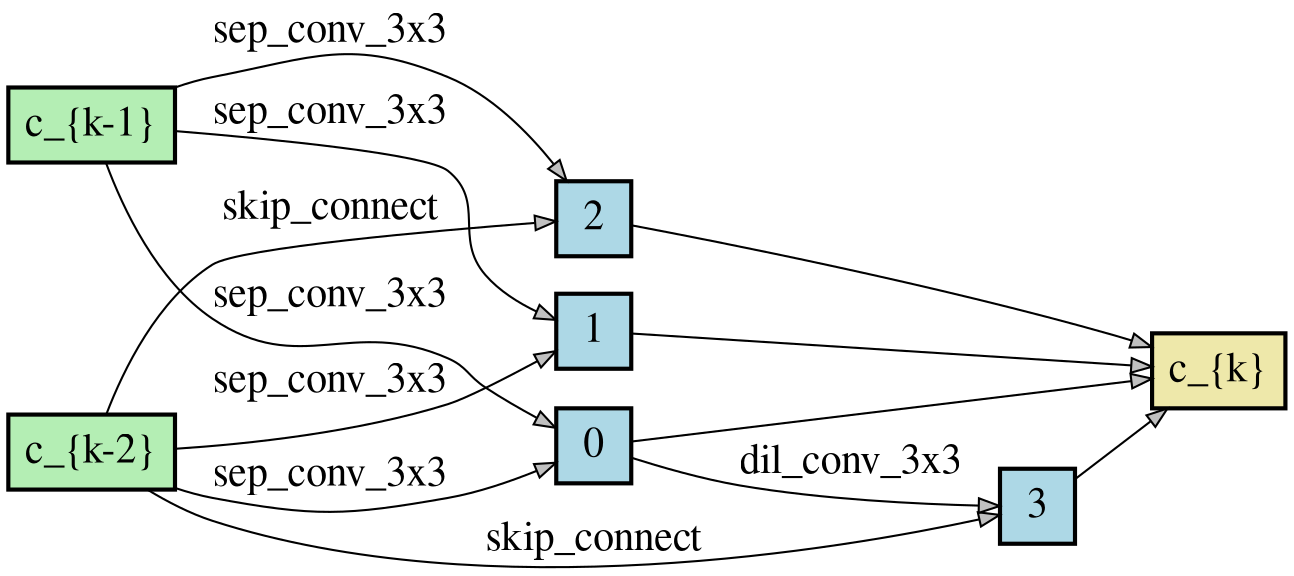 digraph {
    node [align=center fontname=times fontsize=20 height=0.5 penwidth=2 shape=rect style=filled width=0.5]
    edge [fontname=times fontsize=20]
rankdir=LR	"c_{k-2}" [fillcolor=darkseagreen2]
    "c_{k-1}" [fillcolor=darkseagreen2]
    0 [fillcolor=lightblue]
    1 [fillcolor=lightblue]
    2 [fillcolor=lightblue]
    3 [fillcolor=lightblue]
    "c_{k-2}" -> 0 [label=sep_conv_3x3 fillcolor=gray]
    "c_{k-1}" -> 0 [label=sep_conv_3x3 fillcolor=gray]
    "c_{k-2}" -> 1 [label=sep_conv_3x3 fillcolor=gray]
    "c_{k-1}" -> 1 [label=sep_conv_3x3 fillcolor=gray]
    "c_{k-1}" -> 2 [label=sep_conv_3x3 fillcolor=gray]
    "c_{k-2}" -> 2 [label=skip_connect fillcolor=gray]
    "c_{k-2}" -> 3 [label=skip_connect fillcolor=gray]
    0 -> 3 [label=dil_conv_3x3 fillcolor=gray]
    "c_{k}" [fillcolor=palegoldenrod]
    0 -> "c_{k}" [fillcolor=gray]
    1 -> "c_{k}" [fillcolor=gray]
    2 -> "c_{k}" [fillcolor=gray]
    3 -> "c_{k}" [fillcolor=gray]
}
